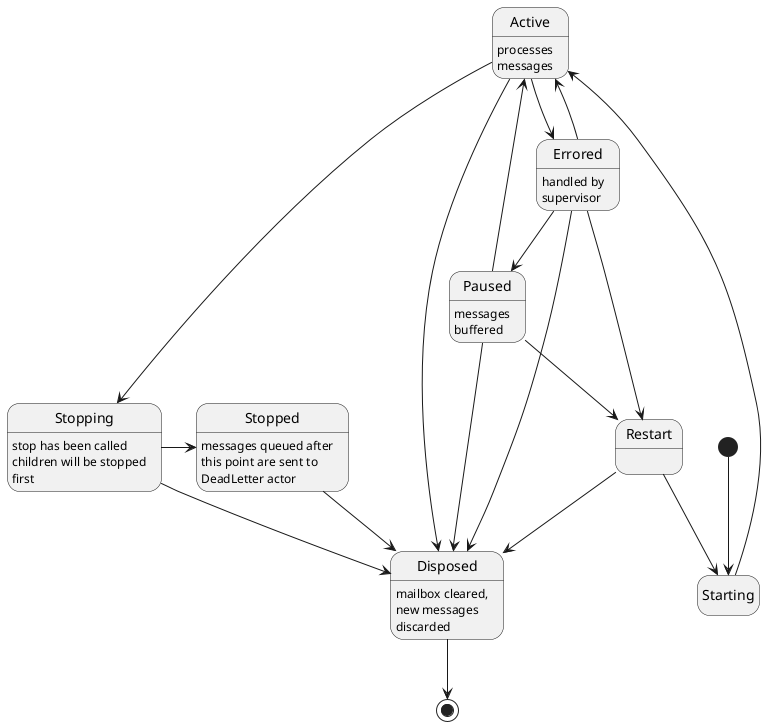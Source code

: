 @startuml
hide empty description
[*] --> Starting 
Starting --> Active
Active --> Stopping
Stopping -> Stopped
Active --> Disposed
Stopping --> Disposed
Stopped --> Disposed
Paused --> Restart
Paused --> Active
Restart --> Starting
Paused --> Disposed
Disposed --> [*]
Active --> Errored
Errored --> Active
Errored --> Disposed
Errored --> Restart
Errored --> Paused
Restart --> Disposed

Active: processes\nmessages
Stopping: stop has been called\nchildren will be stopped\nfirst
Stopped: messages queued after\nthis point are sent to\nDeadLetter actor
Paused: messages\nbuffered
Disposed: mailbox cleared,\nnew messages\ndiscarded
Errored: handled by\nsupervisor
Restart: 

@enduml